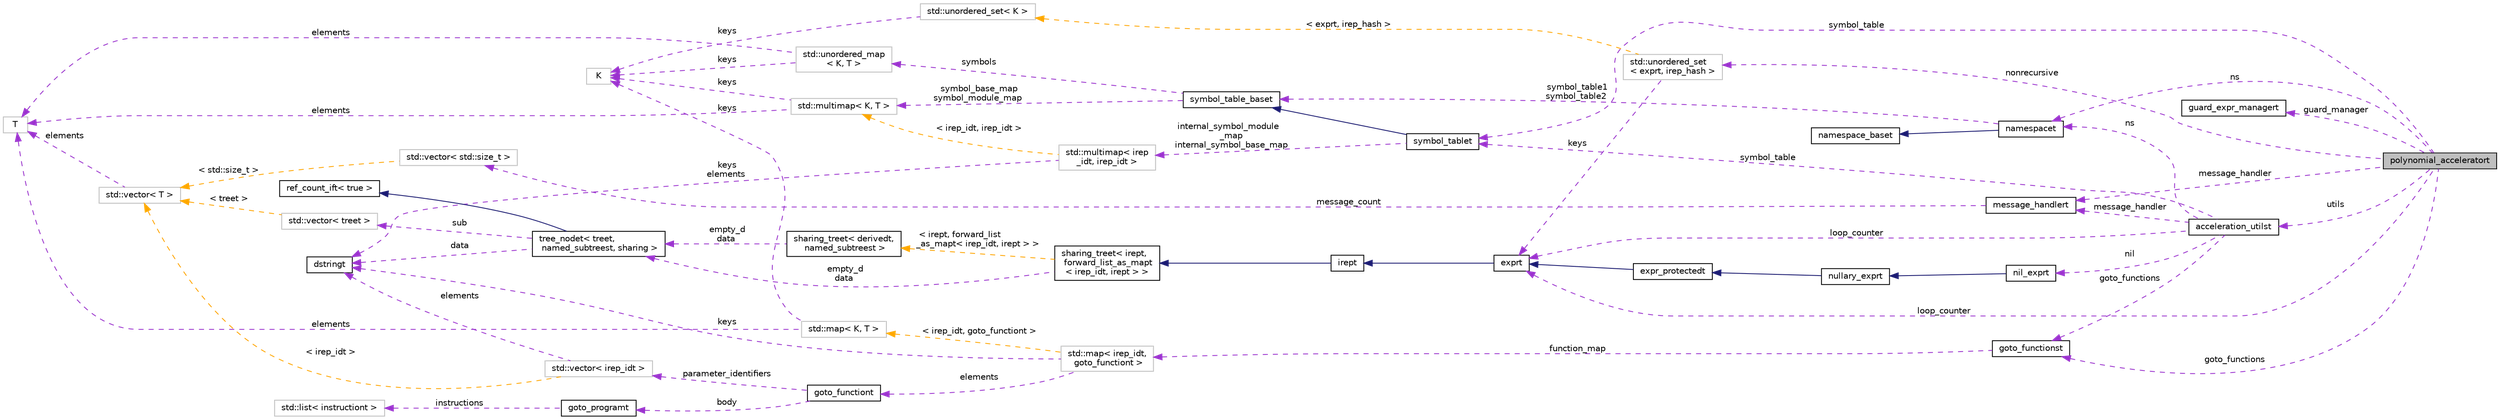 digraph "polynomial_acceleratort"
{
 // LATEX_PDF_SIZE
  bgcolor="transparent";
  edge [fontname="Helvetica",fontsize="10",labelfontname="Helvetica",labelfontsize="10"];
  node [fontname="Helvetica",fontsize="10",shape=record];
  rankdir="LR";
  Node1 [label="polynomial_acceleratort",height=0.2,width=0.4,color="black", fillcolor="grey75", style="filled", fontcolor="black",tooltip=" "];
  Node2 -> Node1 [dir="back",color="darkorchid3",fontsize="10",style="dashed",label=" message_handler" ,fontname="Helvetica"];
  Node2 [label="message_handlert",height=0.2,width=0.4,color="black",URL="$classmessage__handlert.html",tooltip=" "];
  Node3 -> Node2 [dir="back",color="darkorchid3",fontsize="10",style="dashed",label=" message_count" ,fontname="Helvetica"];
  Node3 [label="std::vector\< std::size_t \>",height=0.2,width=0.4,color="grey75",tooltip=" "];
  Node4 -> Node3 [dir="back",color="orange",fontsize="10",style="dashed",label=" \< std::size_t \>" ,fontname="Helvetica"];
  Node4 [label="std::vector\< T \>",height=0.2,width=0.4,color="grey75",tooltip="STL class."];
  Node5 -> Node4 [dir="back",color="darkorchid3",fontsize="10",style="dashed",label=" elements" ,fontname="Helvetica"];
  Node5 [label="T",height=0.2,width=0.4,color="grey75",tooltip=" "];
  Node6 -> Node1 [dir="back",color="darkorchid3",fontsize="10",style="dashed",label=" symbol_table" ,fontname="Helvetica"];
  Node6 [label="symbol_tablet",height=0.2,width=0.4,color="black",URL="$classsymbol__tablet.html",tooltip="The symbol table."];
  Node7 -> Node6 [dir="back",color="midnightblue",fontsize="10",style="solid",fontname="Helvetica"];
  Node7 [label="symbol_table_baset",height=0.2,width=0.4,color="black",URL="$classsymbol__table__baset.html",tooltip="The symbol table base class interface."];
  Node8 -> Node7 [dir="back",color="darkorchid3",fontsize="10",style="dashed",label=" symbol_base_map\nsymbol_module_map" ,fontname="Helvetica"];
  Node8 [label="std::multimap\< K, T \>",height=0.2,width=0.4,color="grey75",tooltip="STL class."];
  Node9 -> Node8 [dir="back",color="darkorchid3",fontsize="10",style="dashed",label=" keys" ,fontname="Helvetica"];
  Node9 [label="K",height=0.2,width=0.4,color="grey75",tooltip=" "];
  Node5 -> Node8 [dir="back",color="darkorchid3",fontsize="10",style="dashed",label=" elements" ,fontname="Helvetica"];
  Node10 -> Node7 [dir="back",color="darkorchid3",fontsize="10",style="dashed",label=" symbols" ,fontname="Helvetica"];
  Node10 [label="std::unordered_map\l\< K, T \>",height=0.2,width=0.4,color="grey75",tooltip="STL class."];
  Node9 -> Node10 [dir="back",color="darkorchid3",fontsize="10",style="dashed",label=" keys" ,fontname="Helvetica"];
  Node5 -> Node10 [dir="back",color="darkorchid3",fontsize="10",style="dashed",label=" elements" ,fontname="Helvetica"];
  Node11 -> Node6 [dir="back",color="darkorchid3",fontsize="10",style="dashed",label=" internal_symbol_module\l_map\ninternal_symbol_base_map" ,fontname="Helvetica"];
  Node11 [label="std::multimap\< irep\l_idt, irep_idt \>",height=0.2,width=0.4,color="grey75",tooltip=" "];
  Node12 -> Node11 [dir="back",color="darkorchid3",fontsize="10",style="dashed",label=" keys\nelements" ,fontname="Helvetica"];
  Node12 [label="dstringt",height=0.2,width=0.4,color="black",URL="$classdstringt.html",tooltip="dstringt has one field, an unsigned integer no which is an index into a static table of strings."];
  Node8 -> Node11 [dir="back",color="orange",fontsize="10",style="dashed",label=" \< irep_idt, irep_idt \>" ,fontname="Helvetica"];
  Node13 -> Node1 [dir="back",color="darkorchid3",fontsize="10",style="dashed",label=" guard_manager" ,fontname="Helvetica"];
  Node13 [label="guard_expr_managert",height=0.2,width=0.4,color="black",URL="$structguard__expr__managert.html",tooltip="This is unused by this implementation of guards, but can be used by other implementations of the same..."];
  Node14 -> Node1 [dir="back",color="darkorchid3",fontsize="10",style="dashed",label=" ns" ,fontname="Helvetica"];
  Node14 [label="namespacet",height=0.2,width=0.4,color="black",URL="$classnamespacet.html",tooltip="A namespacet is essentially one or two symbol tables bound together, to allow for symbol lookups in t..."];
  Node15 -> Node14 [dir="back",color="midnightblue",fontsize="10",style="solid",fontname="Helvetica"];
  Node15 [label="namespace_baset",height=0.2,width=0.4,color="black",URL="$classnamespace__baset.html",tooltip="Basic interface for a namespace."];
  Node7 -> Node14 [dir="back",color="darkorchid3",fontsize="10",style="dashed",label=" symbol_table1\nsymbol_table2" ,fontname="Helvetica"];
  Node16 -> Node1 [dir="back",color="darkorchid3",fontsize="10",style="dashed",label=" utils" ,fontname="Helvetica"];
  Node16 [label="acceleration_utilst",height=0.2,width=0.4,color="black",URL="$classacceleration__utilst.html",tooltip=" "];
  Node2 -> Node16 [dir="back",color="darkorchid3",fontsize="10",style="dashed",label=" message_handler" ,fontname="Helvetica"];
  Node6 -> Node16 [dir="back",color="darkorchid3",fontsize="10",style="dashed",label=" symbol_table" ,fontname="Helvetica"];
  Node14 -> Node16 [dir="back",color="darkorchid3",fontsize="10",style="dashed",label=" ns" ,fontname="Helvetica"];
  Node17 -> Node16 [dir="back",color="darkorchid3",fontsize="10",style="dashed",label=" loop_counter" ,fontname="Helvetica"];
  Node17 [label="exprt",height=0.2,width=0.4,color="black",URL="$classexprt.html",tooltip="Base class for all expressions."];
  Node18 -> Node17 [dir="back",color="midnightblue",fontsize="10",style="solid",fontname="Helvetica"];
  Node18 [label="irept",height=0.2,width=0.4,color="black",URL="$classirept.html",tooltip="There are a large number of kinds of tree structured or tree-like data in CPROVER."];
  Node19 -> Node18 [dir="back",color="midnightblue",fontsize="10",style="solid",fontname="Helvetica"];
  Node19 [label="sharing_treet\< irept,\l forward_list_as_mapt\l\< irep_idt, irept \> \>",height=0.2,width=0.4,color="black",URL="$classsharing__treet.html",tooltip=" "];
  Node20 -> Node19 [dir="back",color="darkorchid3",fontsize="10",style="dashed",label=" empty_d\ndata" ,fontname="Helvetica"];
  Node20 [label="tree_nodet\< treet,\l named_subtreest, sharing \>",height=0.2,width=0.4,color="black",URL="$classtree__nodet.html",tooltip="A node with data in a tree, it contains:"];
  Node21 -> Node20 [dir="back",color="midnightblue",fontsize="10",style="solid",fontname="Helvetica"];
  Node21 [label="ref_count_ift\< true \>",height=0.2,width=0.4,color="black",URL="$structref__count__ift_3_01true_01_4.html",tooltip=" "];
  Node22 -> Node20 [dir="back",color="darkorchid3",fontsize="10",style="dashed",label=" sub" ,fontname="Helvetica"];
  Node22 [label="std::vector\< treet \>",height=0.2,width=0.4,color="grey75",tooltip=" "];
  Node4 -> Node22 [dir="back",color="orange",fontsize="10",style="dashed",label=" \< treet \>" ,fontname="Helvetica"];
  Node12 -> Node20 [dir="back",color="darkorchid3",fontsize="10",style="dashed",label=" data" ,fontname="Helvetica"];
  Node23 -> Node19 [dir="back",color="orange",fontsize="10",style="dashed",label=" \< irept, forward_list\l_as_mapt\< irep_idt, irept \> \>" ,fontname="Helvetica"];
  Node23 [label="sharing_treet\< derivedt,\l named_subtreest \>",height=0.2,width=0.4,color="black",URL="$classsharing__treet.html",tooltip="Base class for tree-like data structures with sharing."];
  Node20 -> Node23 [dir="back",color="darkorchid3",fontsize="10",style="dashed",label=" empty_d\ndata" ,fontname="Helvetica"];
  Node24 -> Node16 [dir="back",color="darkorchid3",fontsize="10",style="dashed",label=" nil" ,fontname="Helvetica"];
  Node24 [label="nil_exprt",height=0.2,width=0.4,color="black",URL="$classnil__exprt.html",tooltip="The NIL expression."];
  Node25 -> Node24 [dir="back",color="midnightblue",fontsize="10",style="solid",fontname="Helvetica"];
  Node25 [label="nullary_exprt",height=0.2,width=0.4,color="black",URL="$classnullary__exprt.html",tooltip="An expression without operands."];
  Node26 -> Node25 [dir="back",color="midnightblue",fontsize="10",style="solid",fontname="Helvetica"];
  Node26 [label="expr_protectedt",height=0.2,width=0.4,color="black",URL="$classexpr__protectedt.html",tooltip="Base class for all expressions."];
  Node17 -> Node26 [dir="back",color="midnightblue",fontsize="10",style="solid",fontname="Helvetica"];
  Node27 -> Node16 [dir="back",color="darkorchid3",fontsize="10",style="dashed",label=" goto_functions" ,fontname="Helvetica"];
  Node27 [label="goto_functionst",height=0.2,width=0.4,color="black",URL="$classgoto__functionst.html",tooltip="A collection of goto functions."];
  Node28 -> Node27 [dir="back",color="darkorchid3",fontsize="10",style="dashed",label=" function_map" ,fontname="Helvetica"];
  Node28 [label="std::map\< irep_idt,\l goto_functiont \>",height=0.2,width=0.4,color="grey75",tooltip=" "];
  Node29 -> Node28 [dir="back",color="darkorchid3",fontsize="10",style="dashed",label=" elements" ,fontname="Helvetica"];
  Node29 [label="goto_functiont",height=0.2,width=0.4,color="black",URL="$classgoto__functiont.html",tooltip="A goto function, consisting of function body (see body) and parameter identifiers (see parameter_iden..."];
  Node30 -> Node29 [dir="back",color="darkorchid3",fontsize="10",style="dashed",label=" parameter_identifiers" ,fontname="Helvetica"];
  Node30 [label="std::vector\< irep_idt \>",height=0.2,width=0.4,color="grey75",tooltip=" "];
  Node12 -> Node30 [dir="back",color="darkorchid3",fontsize="10",style="dashed",label=" elements" ,fontname="Helvetica"];
  Node4 -> Node30 [dir="back",color="orange",fontsize="10",style="dashed",label=" \< irep_idt \>" ,fontname="Helvetica"];
  Node31 -> Node29 [dir="back",color="darkorchid3",fontsize="10",style="dashed",label=" body" ,fontname="Helvetica"];
  Node31 [label="goto_programt",height=0.2,width=0.4,color="black",URL="$classgoto__programt.html",tooltip="A generic container class for the GOTO intermediate representation of one function."];
  Node32 -> Node31 [dir="back",color="darkorchid3",fontsize="10",style="dashed",label=" instructions" ,fontname="Helvetica"];
  Node32 [label="std::list\< instructiont \>",height=0.2,width=0.4,color="grey75",tooltip=" "];
  Node12 -> Node28 [dir="back",color="darkorchid3",fontsize="10",style="dashed",label=" keys" ,fontname="Helvetica"];
  Node37 -> Node28 [dir="back",color="orange",fontsize="10",style="dashed",label=" \< irep_idt, goto_functiont \>" ,fontname="Helvetica"];
  Node37 [label="std::map\< K, T \>",height=0.2,width=0.4,color="grey75",tooltip="STL class."];
  Node9 -> Node37 [dir="back",color="darkorchid3",fontsize="10",style="dashed",label=" keys" ,fontname="Helvetica"];
  Node5 -> Node37 [dir="back",color="darkorchid3",fontsize="10",style="dashed",label=" elements" ,fontname="Helvetica"];
  Node17 -> Node1 [dir="back",color="darkorchid3",fontsize="10",style="dashed",label=" loop_counter" ,fontname="Helvetica"];
  Node38 -> Node1 [dir="back",color="darkorchid3",fontsize="10",style="dashed",label=" nonrecursive" ,fontname="Helvetica"];
  Node38 [label="std::unordered_set\l\< exprt, irep_hash \>",height=0.2,width=0.4,color="grey75",tooltip=" "];
  Node17 -> Node38 [dir="back",color="darkorchid3",fontsize="10",style="dashed",label=" keys" ,fontname="Helvetica"];
  Node39 -> Node38 [dir="back",color="orange",fontsize="10",style="dashed",label=" \< exprt, irep_hash \>" ,fontname="Helvetica"];
  Node39 [label="std::unordered_set\< K \>",height=0.2,width=0.4,color="grey75",tooltip="STL class."];
  Node9 -> Node39 [dir="back",color="darkorchid3",fontsize="10",style="dashed",label=" keys" ,fontname="Helvetica"];
  Node27 -> Node1 [dir="back",color="darkorchid3",fontsize="10",style="dashed",label=" goto_functions" ,fontname="Helvetica"];
}
